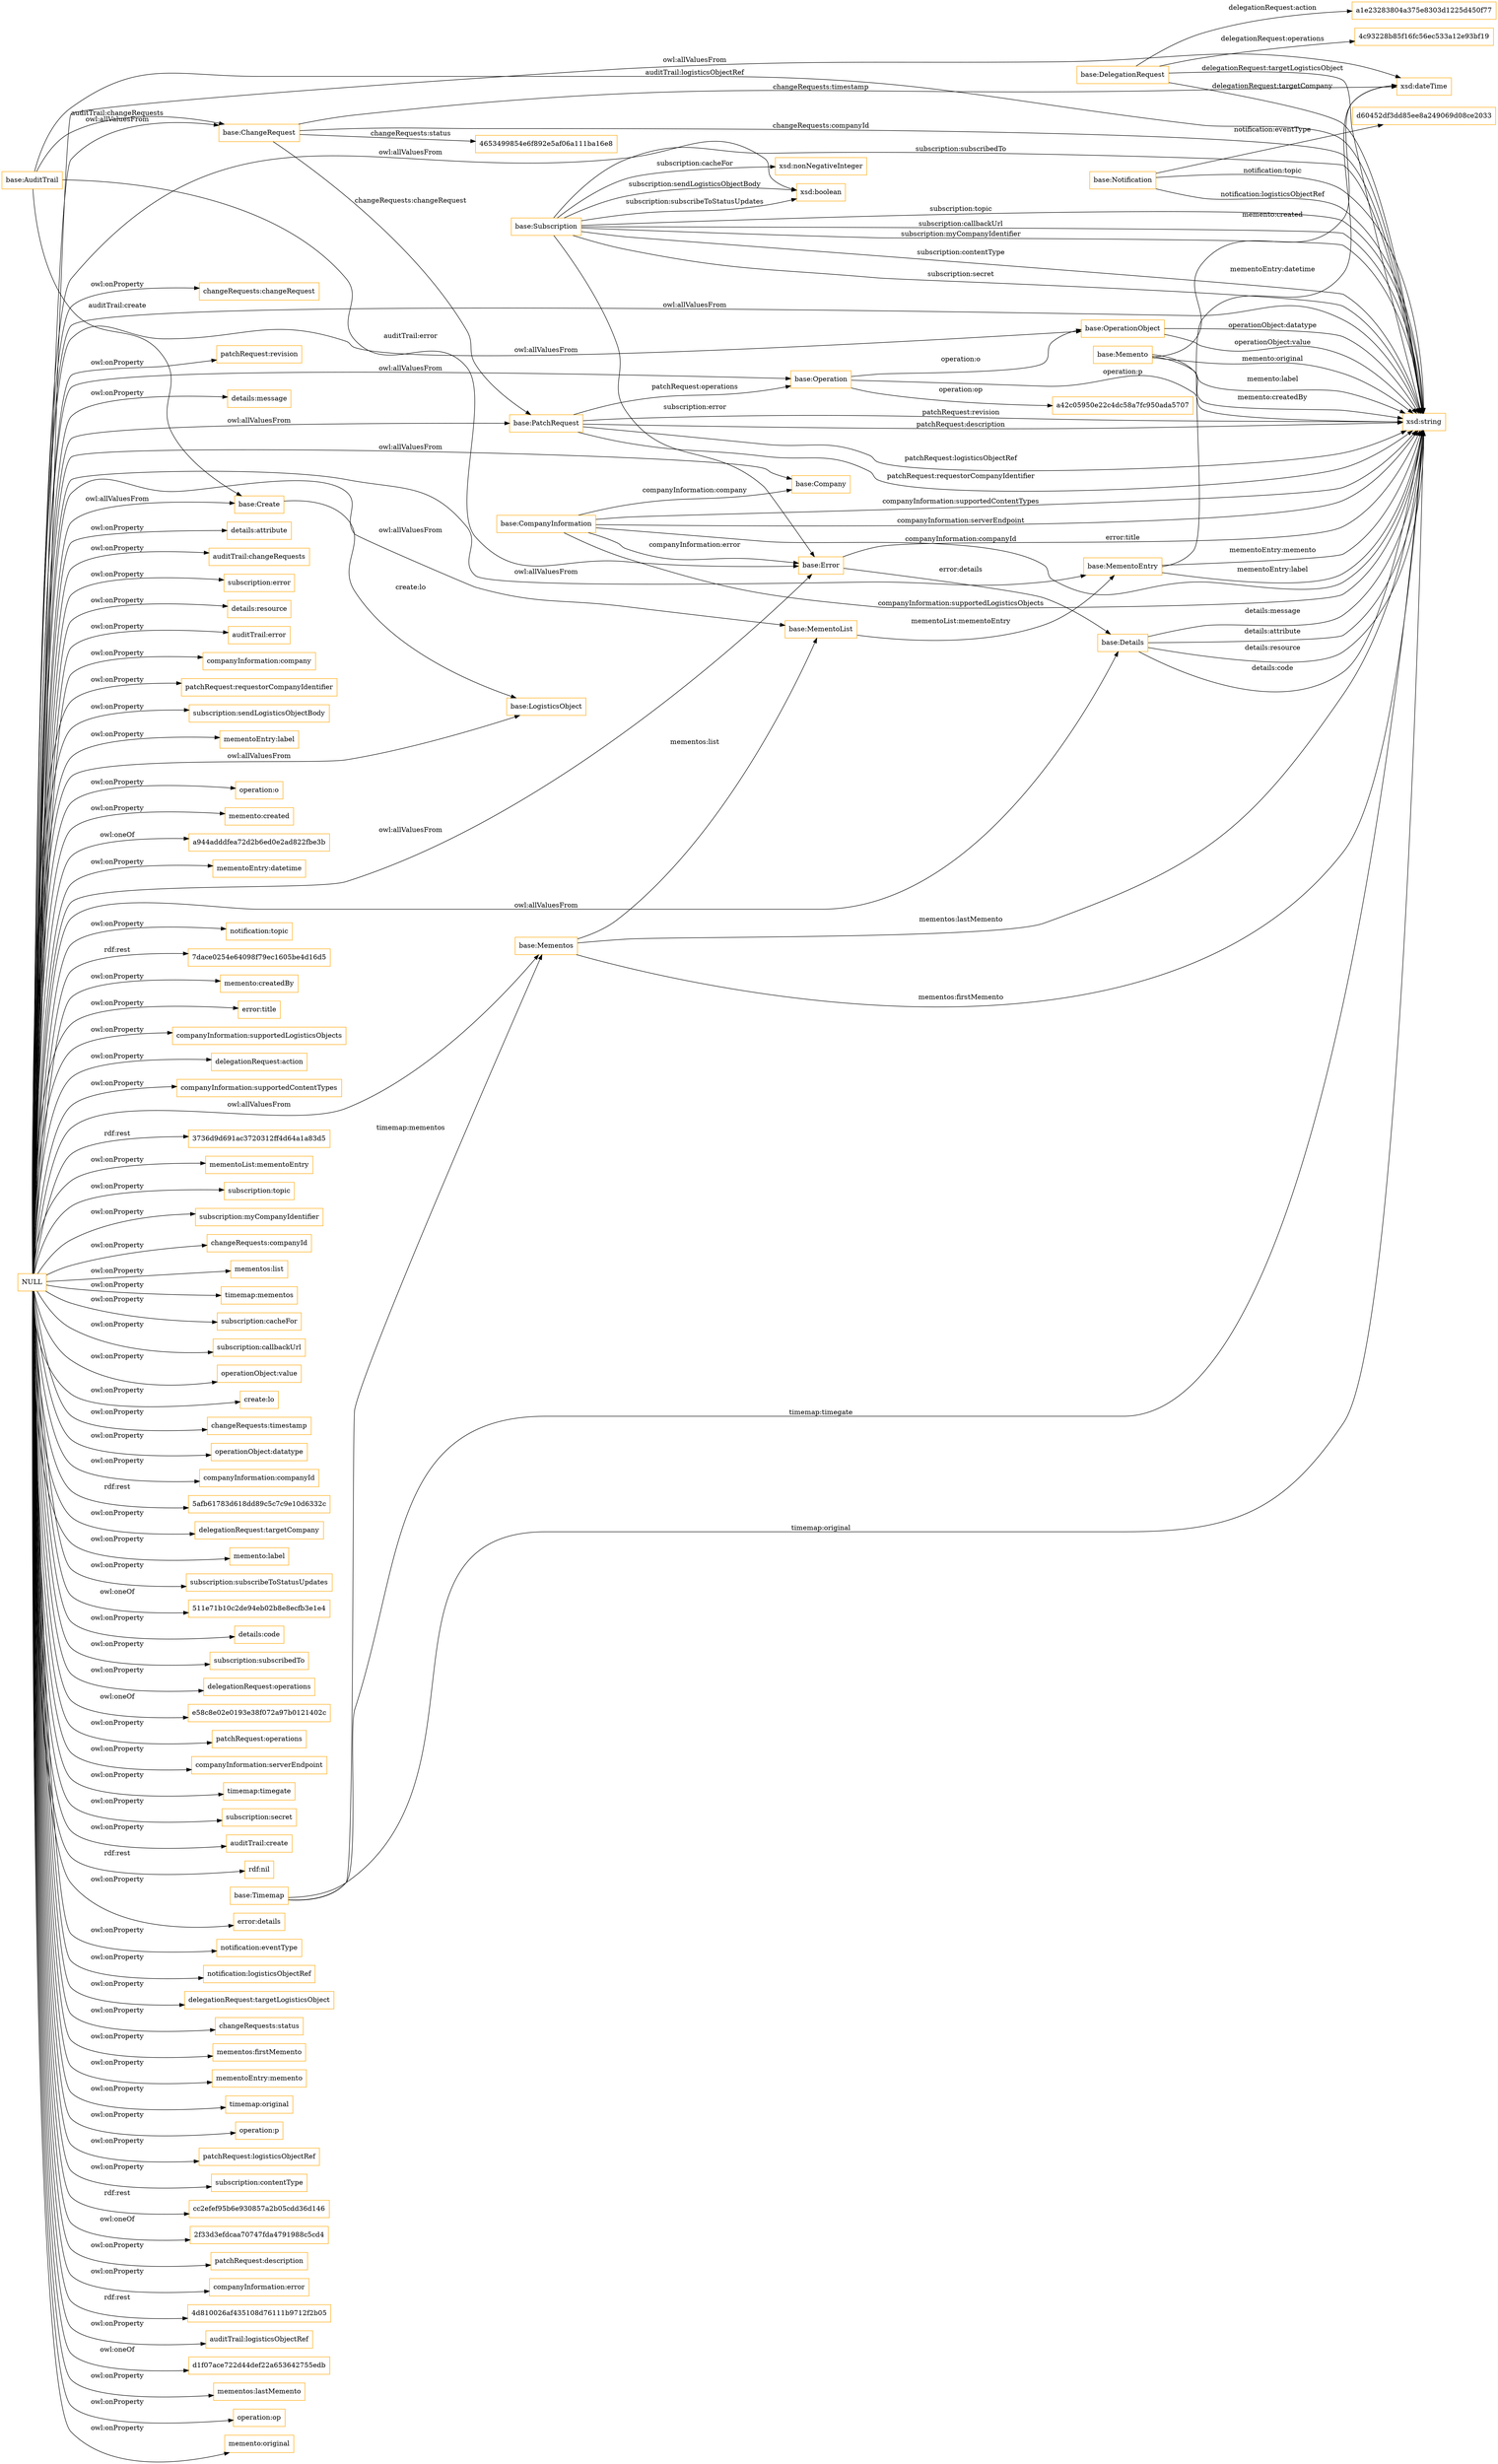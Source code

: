 digraph ar2dtool_diagram { 
rankdir=LR;
size="1501"
node [shape = rectangle, color="orange"]; "base:Error" "base:ChangeRequest" "base:DelegationRequest" "base:Timemap" "base:CompanyInformation" "base:PatchRequest" "base:AuditTrail" "base:OperationObject" "base:Create" "base:Notification" "base:Details" "base:Subscription" "base:Memento" "base:Operation" "base:MementoList" "base:Mementos" "base:MementoEntry" ; /*classes style*/
	"NULL" -> "base:Error" [ label = "owl:allValuesFrom" ];
	"NULL" -> "notification:topic" [ label = "owl:onProperty" ];
	"NULL" -> "7dace0254e64098f79ec1605be4d16d5" [ label = "rdf:rest" ];
	"NULL" -> "base:Create" [ label = "owl:allValuesFrom" ];
	"NULL" -> "memento:createdBy" [ label = "owl:onProperty" ];
	"NULL" -> "error:title" [ label = "owl:onProperty" ];
	"NULL" -> "companyInformation:supportedLogisticsObjects" [ label = "owl:onProperty" ];
	"NULL" -> "delegationRequest:action" [ label = "owl:onProperty" ];
	"NULL" -> "companyInformation:supportedContentTypes" [ label = "owl:onProperty" ];
	"NULL" -> "xsd:boolean" [ label = "owl:allValuesFrom" ];
	"NULL" -> "3736d9d691ac3720312ff4d64a1a83d5" [ label = "rdf:rest" ];
	"NULL" -> "mementoList:mementoEntry" [ label = "owl:onProperty" ];
	"NULL" -> "subscription:topic" [ label = "owl:onProperty" ];
	"NULL" -> "subscription:myCompanyIdentifier" [ label = "owl:onProperty" ];
	"NULL" -> "changeRequests:companyId" [ label = "owl:onProperty" ];
	"NULL" -> "mementos:list" [ label = "owl:onProperty" ];
	"NULL" -> "timemap:mementos" [ label = "owl:onProperty" ];
	"NULL" -> "subscription:cacheFor" [ label = "owl:onProperty" ];
	"NULL" -> "subscription:callbackUrl" [ label = "owl:onProperty" ];
	"NULL" -> "operationObject:value" [ label = "owl:onProperty" ];
	"NULL" -> "xsd:string" [ label = "owl:allValuesFrom" ];
	"NULL" -> "create:lo" [ label = "owl:onProperty" ];
	"NULL" -> "changeRequests:timestamp" [ label = "owl:onProperty" ];
	"NULL" -> "operationObject:datatype" [ label = "owl:onProperty" ];
	"NULL" -> "companyInformation:companyId" [ label = "owl:onProperty" ];
	"NULL" -> "5afb61783d618dd89c5c7c9e10d6332c" [ label = "rdf:rest" ];
	"NULL" -> "delegationRequest:targetCompany" [ label = "owl:onProperty" ];
	"NULL" -> "memento:label" [ label = "owl:onProperty" ];
	"NULL" -> "subscription:subscribeToStatusUpdates" [ label = "owl:onProperty" ];
	"NULL" -> "511e71b10c2de94eb02b8e8ecfb3e1e4" [ label = "owl:oneOf" ];
	"NULL" -> "details:code" [ label = "owl:onProperty" ];
	"NULL" -> "subscription:subscribedTo" [ label = "owl:onProperty" ];
	"NULL" -> "delegationRequest:operations" [ label = "owl:onProperty" ];
	"NULL" -> "e58c8e02e0193e38f072a97b0121402c" [ label = "owl:oneOf" ];
	"NULL" -> "patchRequest:operations" [ label = "owl:onProperty" ];
	"NULL" -> "companyInformation:serverEndpoint" [ label = "owl:onProperty" ];
	"NULL" -> "timemap:timegate" [ label = "owl:onProperty" ];
	"NULL" -> "base:Mementos" [ label = "owl:allValuesFrom" ];
	"NULL" -> "base:MementoList" [ label = "owl:allValuesFrom" ];
	"NULL" -> "subscription:secret" [ label = "owl:onProperty" ];
	"NULL" -> "base:MementoEntry" [ label = "owl:allValuesFrom" ];
	"NULL" -> "auditTrail:create" [ label = "owl:onProperty" ];
	"NULL" -> "rdf:nil" [ label = "rdf:rest" ];
	"NULL" -> "base:Company" [ label = "owl:allValuesFrom" ];
	"NULL" -> "error:details" [ label = "owl:onProperty" ];
	"NULL" -> "notification:eventType" [ label = "owl:onProperty" ];
	"NULL" -> "notification:logisticsObjectRef" [ label = "owl:onProperty" ];
	"NULL" -> "delegationRequest:targetLogisticsObject" [ label = "owl:onProperty" ];
	"NULL" -> "changeRequests:status" [ label = "owl:onProperty" ];
	"NULL" -> "mementos:firstMemento" [ label = "owl:onProperty" ];
	"NULL" -> "mementoEntry:memento" [ label = "owl:onProperty" ];
	"NULL" -> "timemap:original" [ label = "owl:onProperty" ];
	"NULL" -> "operation:p" [ label = "owl:onProperty" ];
	"NULL" -> "patchRequest:logisticsObjectRef" [ label = "owl:onProperty" ];
	"NULL" -> "subscription:contentType" [ label = "owl:onProperty" ];
	"NULL" -> "base:Details" [ label = "owl:allValuesFrom" ];
	"NULL" -> "cc2efef95b6e930857a2b05cdd36d146" [ label = "rdf:rest" ];
	"NULL" -> "base:PatchRequest" [ label = "owl:allValuesFrom" ];
	"NULL" -> "2f33d3efdcaa70747fda4791988c5cd4" [ label = "owl:oneOf" ];
	"NULL" -> "patchRequest:description" [ label = "owl:onProperty" ];
	"NULL" -> "companyInformation:error" [ label = "owl:onProperty" ];
	"NULL" -> "4d810026af435108d76111b9712f2b05" [ label = "rdf:rest" ];
	"NULL" -> "auditTrail:logisticsObjectRef" [ label = "owl:onProperty" ];
	"NULL" -> "xsd:dateTime" [ label = "owl:allValuesFrom" ];
	"NULL" -> "base:LogisticsObject" [ label = "owl:allValuesFrom" ];
	"NULL" -> "d1f07ace722d44def22a653642755edb" [ label = "owl:oneOf" ];
	"NULL" -> "mementos:lastMemento" [ label = "owl:onProperty" ];
	"NULL" -> "operation:op" [ label = "owl:onProperty" ];
	"NULL" -> "base:OperationObject" [ label = "owl:allValuesFrom" ];
	"NULL" -> "memento:original" [ label = "owl:onProperty" ];
	"NULL" -> "changeRequests:changeRequest" [ label = "owl:onProperty" ];
	"NULL" -> "patchRequest:revision" [ label = "owl:onProperty" ];
	"NULL" -> "base:ChangeRequest" [ label = "owl:allValuesFrom" ];
	"NULL" -> "base:Operation" [ label = "owl:allValuesFrom" ];
	"NULL" -> "details:message" [ label = "owl:onProperty" ];
	"NULL" -> "auditTrail:changeRequests" [ label = "owl:onProperty" ];
	"NULL" -> "details:attribute" [ label = "owl:onProperty" ];
	"NULL" -> "subscription:error" [ label = "owl:onProperty" ];
	"NULL" -> "details:resource" [ label = "owl:onProperty" ];
	"NULL" -> "subscription:sendLogisticsObjectBody" [ label = "owl:onProperty" ];
	"NULL" -> "auditTrail:error" [ label = "owl:onProperty" ];
	"NULL" -> "companyInformation:company" [ label = "owl:onProperty" ];
	"NULL" -> "patchRequest:requestorCompanyIdentifier" [ label = "owl:onProperty" ];
	"NULL" -> "mementoEntry:label" [ label = "owl:onProperty" ];
	"NULL" -> "operation:o" [ label = "owl:onProperty" ];
	"NULL" -> "memento:created" [ label = "owl:onProperty" ];
	"NULL" -> "a944adddfea72d2b6ed0e2ad822fbe3b" [ label = "owl:oneOf" ];
	"NULL" -> "mementoEntry:datetime" [ label = "owl:onProperty" ];
	"base:OperationObject" -> "xsd:string" [ label = "operationObject:datatype" ];
	"base:Details" -> "xsd:string" [ label = "details:resource" ];
	"base:Details" -> "xsd:string" [ label = "details:code" ];
	"base:ChangeRequest" -> "xsd:string" [ label = "changeRequests:companyId" ];
	"base:Notification" -> "d60452df3dd85ee8a249069d08ce2033" [ label = "notification:eventType" ];
	"base:Notification" -> "xsd:string" [ label = "notification:logisticsObjectRef" ];
	"base:Operation" -> "a42c05950e22c4dc58a7fc950ada5707" [ label = "operation:op" ];
	"base:Subscription" -> "base:Error" [ label = "subscription:error" ];
	"base:PatchRequest" -> "xsd:string" [ label = "patchRequest:logisticsObjectRef" ];
	"base:Details" -> "xsd:string" [ label = "details:message" ];
	"base:Timemap" -> "xsd:string" [ label = "timemap:original" ];
	"base:PatchRequest" -> "xsd:string" [ label = "patchRequest:requestorCompanyIdentifier" ];
	"base:PatchRequest" -> "base:Operation" [ label = "patchRequest:operations" ];
	"base:ChangeRequest" -> "base:PatchRequest" [ label = "changeRequests:changeRequest" ];
	"base:DelegationRequest" -> "4c93228b85f16fc56ec533a12e93bf19" [ label = "delegationRequest:operations" ];
	"base:Subscription" -> "xsd:boolean" [ label = "subscription:sendLogisticsObjectBody" ];
	"base:CompanyInformation" -> "xsd:string" [ label = "companyInformation:supportedLogisticsObjects" ];
	"base:CompanyInformation" -> "xsd:string" [ label = "companyInformation:supportedContentTypes" ];
	"base:Mementos" -> "xsd:string" [ label = "mementos:lastMemento" ];
	"base:Error" -> "base:Details" [ label = "error:details" ];
	"base:DelegationRequest" -> "a1e23283804a375e8303d1225d450f77" [ label = "delegationRequest:action" ];
	"base:CompanyInformation" -> "xsd:string" [ label = "companyInformation:serverEndpoint" ];
	"base:Create" -> "base:LogisticsObject" [ label = "create:lo" ];
	"base:Subscription" -> "xsd:string" [ label = "subscription:topic" ];
	"base:DelegationRequest" -> "xsd:string" [ label = "delegationRequest:targetCompany" ];
	"base:Memento" -> "xsd:string" [ label = "memento:original" ];
	"base:AuditTrail" -> "base:Error" [ label = "auditTrail:error" ];
	"base:Memento" -> "xsd:dateTime" [ label = "memento:created" ];
	"base:Subscription" -> "xsd:string" [ label = "subscription:callbackUrl" ];
	"base:Subscription" -> "xsd:string" [ label = "subscription:myCompanyIdentifier" ];
	"base:CompanyInformation" -> "base:Company" [ label = "companyInformation:company" ];
	"base:Memento" -> "xsd:string" [ label = "memento:label" ];
	"base:MementoEntry" -> "xsd:dateTime" [ label = "mementoEntry:datetime" ];
	"base:MementoEntry" -> "xsd:string" [ label = "mementoEntry:memento" ];
	"base:ChangeRequest" -> "4653499854e6f892e5af06a111ba16e8" [ label = "changeRequests:status" ];
	"base:PatchRequest" -> "xsd:string" [ label = "patchRequest:revision" ];
	"base:DelegationRequest" -> "xsd:string" [ label = "delegationRequest:targetLogisticsObject" ];
	"base:Timemap" -> "xsd:string" [ label = "timemap:timegate" ];
	"base:MementoList" -> "base:MementoEntry" [ label = "mementoList:mementoEntry" ];
	"base:Subscription" -> "xsd:string" [ label = "subscription:contentType" ];
	"base:AuditTrail" -> "base:Create" [ label = "auditTrail:create" ];
	"base:Timemap" -> "base:Mementos" [ label = "timemap:mementos" ];
	"base:Memento" -> "xsd:string" [ label = "memento:createdBy" ];
	"base:Mementos" -> "xsd:string" [ label = "mementos:firstMemento" ];
	"base:ChangeRequest" -> "xsd:dateTime" [ label = "changeRequests:timestamp" ];
	"base:CompanyInformation" -> "base:Error" [ label = "companyInformation:error" ];
	"base:PatchRequest" -> "xsd:string" [ label = "patchRequest:description" ];
	"base:Subscription" -> "xsd:string" [ label = "subscription:secret" ];
	"base:CompanyInformation" -> "xsd:string" [ label = "companyInformation:companyId" ];
	"base:AuditTrail" -> "xsd:string" [ label = "auditTrail:logisticsObjectRef" ];
	"base:Subscription" -> "xsd:nonNegativeInteger" [ label = "subscription:cacheFor" ];
	"base:Subscription" -> "xsd:string" [ label = "subscription:subscribedTo" ];
	"base:Notification" -> "xsd:string" [ label = "notification:topic" ];
	"base:Error" -> "xsd:string" [ label = "error:title" ];
	"base:MementoEntry" -> "xsd:string" [ label = "mementoEntry:label" ];
	"base:Subscription" -> "xsd:boolean" [ label = "subscription:subscribeToStatusUpdates" ];
	"base:Details" -> "xsd:string" [ label = "details:attribute" ];
	"base:Mementos" -> "base:MementoList" [ label = "mementos:list" ];
	"base:Operation" -> "base:OperationObject" [ label = "operation:o" ];
	"base:AuditTrail" -> "base:ChangeRequest" [ label = "auditTrail:changeRequests" ];
	"base:Operation" -> "xsd:string" [ label = "operation:p" ];
	"base:OperationObject" -> "xsd:string" [ label = "operationObject:value" ];

}

